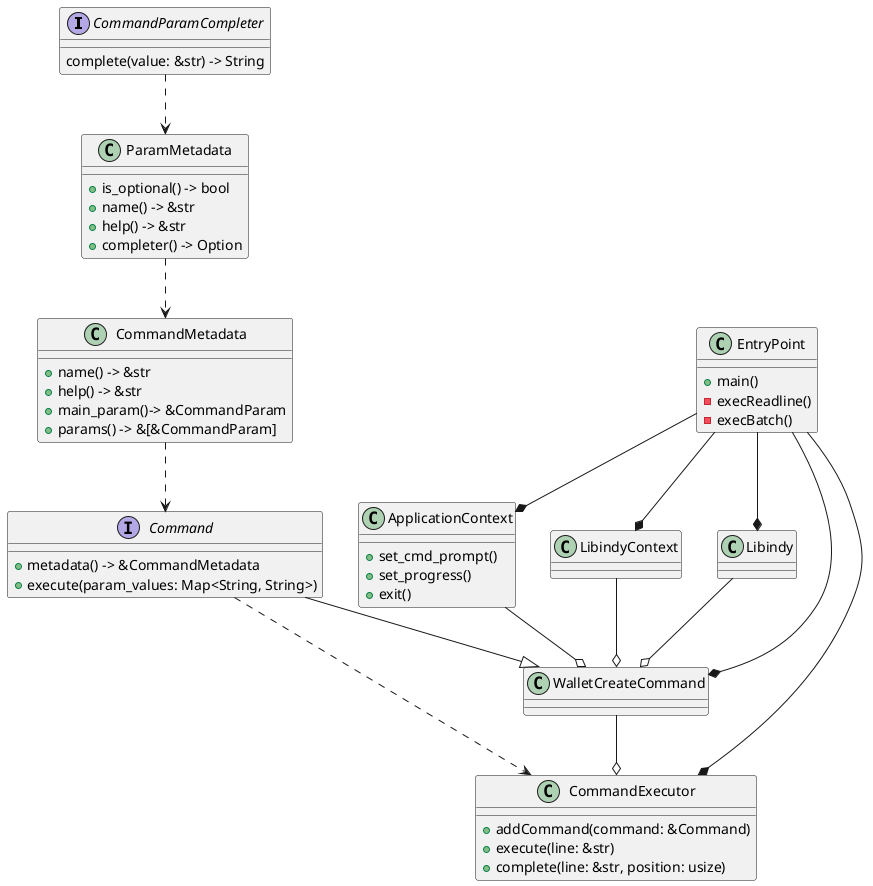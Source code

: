 @startuml CLI components

interface CommandParamCompleter {
    complete(value: &str) -> String
}

class ParamMetadata {
    +is_optional() -> bool
    +name() -> &str
    +help() -> &str
    +completer() -> Option<&Completer>
}
CommandParamCompleter ..> ParamMetadata

class CommandMetadata {
    +name() -> &str
    +help() -> &str
    +main_param()-> &CommandParam
    +params() -> &[&CommandParam]
}
ParamMetadata ..> CommandMetadata

interface Command {    
    +metadata() -> &CommandMetadata
    +execute(param_values: Map<String, String>)
}
CommandMetadata ..> Command

class EntryPoint {
    +main()
    -execReadline()
    -execBatch()
}

class ApplicationContext {
    +set_cmd_prompt()
    +set_progress()
    +exit()
}
EntryPoint --* ApplicationContext

class LibindyContext
EntryPoint --* LibindyContext

class Libindy
EntryPoint --* Libindy

class WalletCreateCommand
Command --|> WalletCreateCommand
EntryPoint --* WalletCreateCommand
ApplicationContext --o WalletCreateCommand
LibindyContext --o WalletCreateCommand
Libindy --o WalletCreateCommand


class CommandExecutor {    
    +addCommand(command: &Command)
    +execute(line: &str)
    +complete(line: &str, position: usize)
}
EntryPoint --* CommandExecutor
Command ..> CommandExecutor
WalletCreateCommand --o CommandExecutor

@enduml